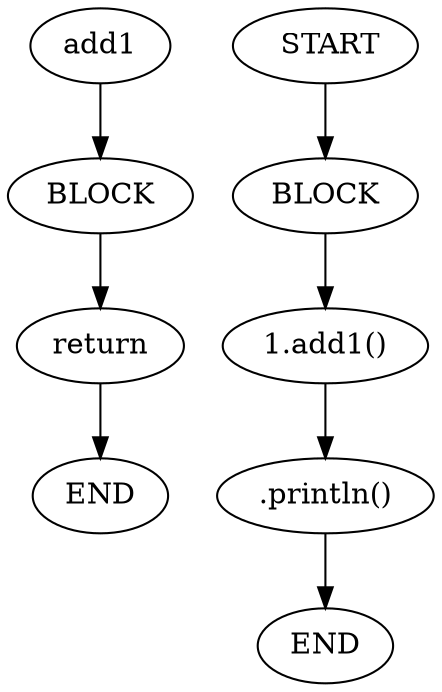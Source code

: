digraph testGraph {
2[label="add1"]
3[label="END"]
4[label="BLOCK"]
5[label="return"]
9[label=" START"]
10[label="END"]
12[label="BLOCK"]
13[label="1.add1()"]
14[label=".println()"]

// Main function
9 -> 12
12 -> 13
13 -> 14
14 -> 10

// add1
2 -> 4
4 -> 5
5 -> 3
}
